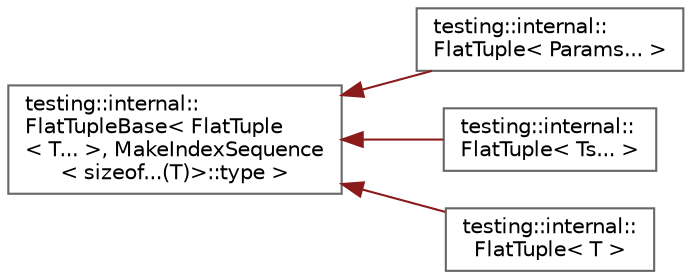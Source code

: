 digraph "Graphical Class Hierarchy"
{
 // LATEX_PDF_SIZE
  bgcolor="transparent";
  edge [fontname=Helvetica,fontsize=10,labelfontname=Helvetica,labelfontsize=10];
  node [fontname=Helvetica,fontsize=10,shape=box,height=0.2,width=0.4];
  rankdir="LR";
  Node0 [id="Node000000",label="testing::internal::\lFlatTupleBase\< FlatTuple\l\< T... \>, MakeIndexSequence\l\< sizeof...(T)\>::type \>",height=0.2,width=0.4,color="grey40", fillcolor="white", style="filled",URL="$structtesting_1_1internal_1_1_flat_tuple_base.html",tooltip=" "];
  Node0 -> Node1 [id="edge194_Node000000_Node000001",dir="back",color="firebrick4",style="solid",tooltip=" "];
  Node1 [id="Node000001",label="testing::internal::\lFlatTuple\< Params... \>",height=0.2,width=0.4,color="grey40", fillcolor="white", style="filled",URL="$classtesting_1_1internal_1_1_flat_tuple.html",tooltip=" "];
  Node0 -> Node2 [id="edge195_Node000000_Node000002",dir="back",color="firebrick4",style="solid",tooltip=" "];
  Node2 [id="Node000002",label="testing::internal::\lFlatTuple\< Ts... \>",height=0.2,width=0.4,color="grey40", fillcolor="white", style="filled",URL="$classtesting_1_1internal_1_1_flat_tuple.html",tooltip=" "];
  Node0 -> Node3 [id="edge196_Node000000_Node000003",dir="back",color="firebrick4",style="solid",tooltip=" "];
  Node3 [id="Node000003",label="testing::internal::\lFlatTuple\< T \>",height=0.2,width=0.4,color="grey40", fillcolor="white", style="filled",URL="$classtesting_1_1internal_1_1_flat_tuple.html",tooltip=" "];
}
